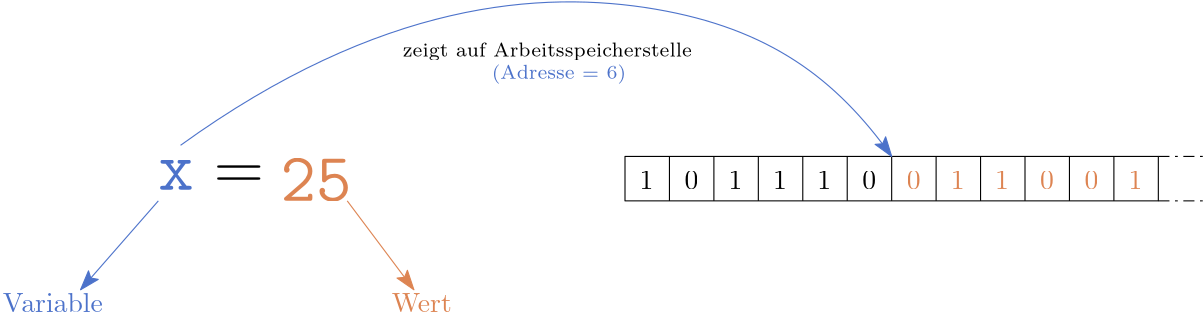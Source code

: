<?xml version="1.0"?>
<!DOCTYPE ipe SYSTEM "ipe.dtd">
<ipe version="70212" creator="Ipe 7.2.13">
<info created="D:20211013140905" modified="D:20211013140938"/>
<ipestyle name="basic">
<symbol name="arrow/arc(spx)">
<path stroke="sym-stroke" fill="sym-stroke" pen="sym-pen">
0 0 m
-1 0.333 l
-1 -0.333 l
h
</path>
</symbol>
<symbol name="arrow/farc(spx)">
<path stroke="sym-stroke" fill="white" pen="sym-pen">
0 0 m
-1 0.333 l
-1 -0.333 l
h
</path>
</symbol>
<symbol name="arrow/ptarc(spx)">
<path stroke="sym-stroke" fill="sym-stroke" pen="sym-pen">
0 0 m
-1 0.333 l
-0.8 0 l
-1 -0.333 l
h
</path>
</symbol>
<symbol name="arrow/fptarc(spx)">
<path stroke="sym-stroke" fill="white" pen="sym-pen">
0 0 m
-1 0.333 l
-0.8 0 l
-1 -0.333 l
h
</path>
</symbol>
<symbol name="mark/circle(sx)" transformations="translations">
<path fill="sym-stroke">
0.6 0 0 0.6 0 0 e
0.4 0 0 0.4 0 0 e
</path>
</symbol>
<symbol name="mark/disk(sx)" transformations="translations">
<path fill="sym-stroke">
0.6 0 0 0.6 0 0 e
</path>
</symbol>
<symbol name="mark/fdisk(sfx)" transformations="translations">
<group>
<path fill="sym-fill">
0.5 0 0 0.5 0 0 e
</path>
<path fill="sym-stroke" fillrule="eofill">
0.6 0 0 0.6 0 0 e
0.4 0 0 0.4 0 0 e
</path>
</group>
</symbol>
<symbol name="mark/box(sx)" transformations="translations">
<path fill="sym-stroke" fillrule="eofill">
-0.6 -0.6 m
0.6 -0.6 l
0.6 0.6 l
-0.6 0.6 l
h
-0.4 -0.4 m
0.4 -0.4 l
0.4 0.4 l
-0.4 0.4 l
h
</path>
</symbol>
<symbol name="mark/square(sx)" transformations="translations">
<path fill="sym-stroke">
-0.6 -0.6 m
0.6 -0.6 l
0.6 0.6 l
-0.6 0.6 l
h
</path>
</symbol>
<symbol name="mark/fsquare(sfx)" transformations="translations">
<group>
<path fill="sym-fill">
-0.5 -0.5 m
0.5 -0.5 l
0.5 0.5 l
-0.5 0.5 l
h
</path>
<path fill="sym-stroke" fillrule="eofill">
-0.6 -0.6 m
0.6 -0.6 l
0.6 0.6 l
-0.6 0.6 l
h
-0.4 -0.4 m
0.4 -0.4 l
0.4 0.4 l
-0.4 0.4 l
h
</path>
</group>
</symbol>
<symbol name="mark/cross(sx)" transformations="translations">
<group>
<path fill="sym-stroke">
-0.43 -0.57 m
0.57 0.43 l
0.43 0.57 l
-0.57 -0.43 l
h
</path>
<path fill="sym-stroke">
-0.43 0.57 m
0.57 -0.43 l
0.43 -0.57 l
-0.57 0.43 l
h
</path>
</group>
</symbol>
<symbol name="arrow/fnormal(spx)">
<path stroke="sym-stroke" fill="white" pen="sym-pen">
0 0 m
-1 0.333 l
-1 -0.333 l
h
</path>
</symbol>
<symbol name="arrow/pointed(spx)">
<path stroke="sym-stroke" fill="sym-stroke" pen="sym-pen">
0 0 m
-1 0.333 l
-0.8 0 l
-1 -0.333 l
h
</path>
</symbol>
<symbol name="arrow/fpointed(spx)">
<path stroke="sym-stroke" fill="white" pen="sym-pen">
0 0 m
-1 0.333 l
-0.8 0 l
-1 -0.333 l
h
</path>
</symbol>
<symbol name="arrow/linear(spx)">
<path stroke="sym-stroke" pen="sym-pen">
-1 0.333 m
0 0 l
-1 -0.333 l
</path>
</symbol>
<symbol name="arrow/fdouble(spx)">
<path stroke="sym-stroke" fill="white" pen="sym-pen">
0 0 m
-1 0.333 l
-1 -0.333 l
h
-1 0 m
-2 0.333 l
-2 -0.333 l
h
</path>
</symbol>
<symbol name="arrow/double(spx)">
<path stroke="sym-stroke" fill="sym-stroke" pen="sym-pen">
0 0 m
-1 0.333 l
-1 -0.333 l
h
-1 0 m
-2 0.333 l
-2 -0.333 l
h
</path>
</symbol>
<pen name="heavier" value="0.8"/>
<pen name="fat" value="1.2"/>
<pen name="ultrafat" value="2"/>
<symbolsize name="large" value="5"/>
<symbolsize name="small" value="2"/>
<symbolsize name="tiny" value="1.1"/>
<arrowsize name="large" value="10"/>
<arrowsize name="small" value="5"/>
<arrowsize name="tiny" value="3"/>
<color name="sbblue" value="0.298 0.447 0.79"/>
<color name="sbgreen" value="0.333 0.658 0.407"/>
<color name="sborange" value="0.866 0.517 0.321"/>
<color name="sbred" value="0.768 0.305 0.321"/>
<color name="sbpurple" value="0.505 0.447 0.698"/>
<color name="red" value="1 0 0"/>
<color name="green" value="0 1 0"/>
<color name="blue" value="0 0 1"/>
<color name="yellow" value="1 1 0"/>
<color name="orange" value="1 0.647 0"/>
<color name="gold" value="1 0.843 0"/>
<color name="purple" value="0.627 0.125 0.941"/>
<color name="gray" value="0.745"/>
<color name="brown" value="0.647 0.165 0.165"/>
<color name="navy" value="0 0 0.502"/>
<color name="pink" value="1 0.753 0.796"/>
<color name="seagreen" value="0.18 0.545 0.341"/>
<color name="turquoise" value="0.251 0.878 0.816"/>
<color name="violet" value="0.933 0.51 0.933"/>
<color name="darkblue" value="0 0 0.545"/>
<color name="darkcyan" value="0 0.545 0.545"/>
<color name="darkgray" value="0.663"/>
<color name="verydarkgray" value="0.4"/>
<color name="darkgreen" value="0 0.392 0"/>
<color name="darkmagenta" value="0.545 0 0.545"/>
<color name="darkorange" value="1 0.549 0"/>
<color name="darkred" value="0.545 0 0"/>
<color name="lightblue" value="0.678 0.847 0.902"/>
<color name="lightcyan" value="0.878 1 1"/>
<color name="lightgray" value="0.827"/>
<color name="lightgreen" value="0.565 0.933 0.565"/>
<color name="lightyellow" value="1 1 0.878"/>
<dashstyle name="dashed" value="[4] 0"/>
<dashstyle name="dotted" value="[1 3] 0"/>
<dashstyle name="dash dotted" value="[4 2 1 2] 0"/>
<dashstyle name="dash dot dotted" value="[4 2 1 2 1 2] 0"/>
<textsize name="large" value="\large"/>
<textsize name="Large" value="\Large"/>
<textsize name="LARGE" value="\LARGE"/>
<textsize name="huge" value="\huge"/>
<textsize name="Huge" value="\Huge"/>
<textsize name="small" value="\small"/>
<textsize name="footnote" value="\footnotesize"/>
<textsize name="tiny" value="\tiny"/>
<textstyle name="center" begin="\begin{center}" end="\end{center}"/>
<textstyle name="itemize" begin="\begin{itemize}" end="\end{itemize}"/>
<textstyle name="item" begin="\begin{itemize}\item{}" end="\end{itemize}"/>
<gridsize name="4 pts" value="4"/>
<gridsize name="8 pts (~3 mm)" value="8"/>
<gridsize name="16 pts (~6 mm)" value="16"/>
<gridsize name="32 pts (~12 mm)" value="32"/>
<gridsize name="10 pts (~3.5 mm)" value="10"/>
<gridsize name="20 pts (~7 mm)" value="20"/>
<gridsize name="14 pts (~5 mm)" value="14"/>
<gridsize name="28 pts (~10 mm)" value="28"/>
<gridsize name="56 pts (~20 mm)" value="56"/>
<anglesize name="90 deg" value="90"/>
<anglesize name="60 deg" value="60"/>
<anglesize name="45 deg" value="45"/>
<anglesize name="30 deg" value="30"/>
<anglesize name="22.5 deg" value="22.5"/>
<opacity name="10%" value="0.1"/>
<opacity name="30%" value="0.3"/>
<opacity name="50%" value="0.5"/>
<opacity name="75%" value="0.75"/>
<tiling name="falling" angle="-60" step="4" width="1"/>
<tiling name="rising" angle="30" step="4" width="1"/>
</ipestyle>
<page>
<layer name="alpha"/>
<view layers="alpha" active="alpha"/>
<text layer="alpha" transformations="translations" pos="104 740" stroke="sbblue" type="label" width="12.755" height="10.672" depth="0" valign="baseline" size="25">\texttt{x}</text>
<path stroke="sbblue" arrow="ptarc/normal">
104 736 m
76 704 l
</path>
<text transformations="translations" pos="48 696" stroke="sbblue" type="label" width="36.004" height="6.918" depth="0" valign="baseline">Variable</text>
<path matrix="1 0 0 1 -8 0" stroke="sborange" arrow="ptarc/normal">
180 736 m
204 704 l
</path>
<text matrix="1 0 0 1 -8 0" transformations="translations" pos="196 696" stroke="sborange" type="label" width="21.613" height="6.808" depth="0" valign="baseline">Wert</text>
<path stroke="black">
272 752 m
272 736 l
464 736 l
464 752 l
h
</path>
<path stroke="black">
288 752 m
288 736 l
</path>
<path matrix="1 0 0 1 16 0" stroke="black">
288 752 m
288 736 l
</path>
<path matrix="1 0 0 1 32 0" stroke="black">
288 752 m
288 736 l
</path>
<path matrix="1 0 0 1 48 0" stroke="black">
288 752 m
288 736 l
</path>
<path matrix="1 0 0 1 64 0" stroke="black">
288 752 m
288 736 l
</path>
<path matrix="1 0 0 1 80 0" stroke="black">
288 752 m
288 736 l
</path>
<path matrix="1 0 0 1 96 0" stroke="black">
288 752 m
288 736 l
</path>
<path matrix="1 0 0 1 112 0" stroke="black">
288 752 m
288 736 l
</path>
<path matrix="1 0 0 1 128 0" stroke="black">
288 752 m
288 736 l
</path>
<path matrix="1 0 0 1 144 0" stroke="black">
288 752 m
288 736 l
</path>
<path matrix="1 0 0 1 160 0" stroke="black">
288 752 m
288 736 l
</path>
<text matrix="1 0 0 1 1.2437 -3.70399" transformations="translations" pos="276 744" stroke="black" type="label" width="4.981" height="6.42" depth="0" valign="baseline">1</text>
<text matrix="1 0 0 1 21.3928 -27.7918" transformations="translations" pos="272 768" stroke="black" type="label" width="4.981" height="6.42" depth="0" valign="baseline">0</text>
<text matrix="1 0 0 1 177.244 -3.70399" transformations="translations" pos="276 744" stroke="sborange" type="label" width="4.981" height="6.42" depth="0" valign="baseline">1</text>
<text matrix="1 0 0 1 129.244 -3.70399" transformations="translations" pos="276 744" stroke="sborange" type="label" width="4.981" height="6.42" depth="0" valign="baseline">1</text>
<text matrix="1 0 0 1 113.244 -3.70399" transformations="translations" pos="276 744" stroke="sborange" type="label" width="4.981" height="6.42" depth="0" valign="baseline">1</text>
<text matrix="1 0 0 1 149.393 -27.7918" transformations="translations" pos="272 768" stroke="sborange" type="label" width="4.981" height="6.42" depth="0" valign="baseline">0</text>
<text matrix="1 0 0 1 165.393 -27.7918" transformations="translations" pos="272 768" stroke="sborange" type="label" width="4.981" height="6.42" depth="0" valign="baseline">0</text>
<text matrix="1 0 0 1 101.393 -27.7918" transformations="translations" pos="272 768" stroke="sborange" type="label" width="4.981" height="6.42" depth="0" valign="baseline">0</text>
<text matrix="1 0 0 1 33.2437 -3.70399" transformations="translations" pos="276 744" stroke="black" type="label" width="4.981" height="6.42" depth="0" valign="baseline">1</text>
<text matrix="1 0 0 1 49.2437 -3.70399" transformations="translations" pos="276 744" stroke="black" type="label" width="4.981" height="6.42" depth="0" valign="baseline">1</text>
<text matrix="1 0 0 1 65.2437 -3.70399" transformations="translations" pos="276 744" stroke="black" type="label" width="4.981" height="6.42" depth="0" valign="baseline">1</text>
<text matrix="1 0 0 1 85.3928 -27.7918" transformations="translations" pos="272 768" stroke="black" type="label" width="4.981" height="6.42" depth="0" valign="baseline">0</text>
<path stroke="sbblue" arrow="ptarc/normal">
112 756 m
184 808
300 816
348 780
368 752 c
</path>
<text matrix="1 0 0 1 4 -32" transformations="translations" pos="188 820" stroke="black" type="label" width="104.128" height="4.849" depth="1.35" valign="baseline" size="7">zeigt auf Arbeitsspeicherstelle</text>
<text matrix="1 0 0 1 0 -4" transformations="translations" pos="224 784" stroke="sbblue" type="label" width="48.474" height="5.234" depth="1.74" valign="baseline" size="7">(Adresse = 6)</text>
<path stroke="black" dash="dash dotted">
464 752 m
480 752 l
</path>
<path stroke="black" dash="dash dotted">
464 736 m
480 736 l
</path>
<text matrix="1 0 0 1 0 -8" transformations="translations" pos="124 748" stroke="black" type="label" width="17.843" height="8.814" depth="0" valign="baseline" size="25">=</text>
<text matrix="1 0 0 1 44 -4" transformations="translations" pos="104 740" stroke="sborange" type="label" width="25.51" height="15.148" depth="0" valign="baseline" size="25">\texttt{25}</text>
</page>
</ipe>
